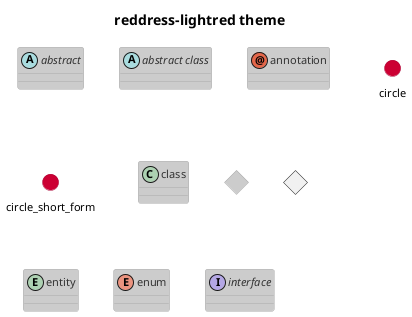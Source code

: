 ' Do not edit
' Theme Gallery
' autogenerated by script
'
@startuml
!theme reddress-lightred
title reddress-lightred theme
abstract        abstract
abstract class  "abstract class"
annotation      annotation
circle          circle
()              circle_short_form
class           class
diamond         diamond
<>              diamond_short_form
entity          entity
enum            enum
interface       interface
@enduml

